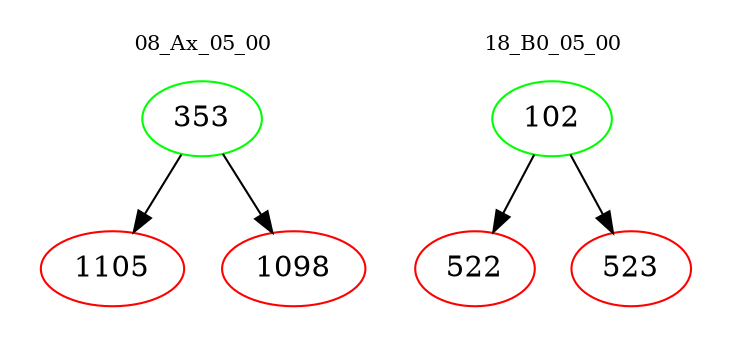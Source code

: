 digraph{
subgraph cluster_0 {
color = white
label = "08_Ax_05_00";
fontsize=10;
T0_353 [label="353", color="green"]
T0_353 -> T0_1105 [color="black"]
T0_1105 [label="1105", color="red"]
T0_353 -> T0_1098 [color="black"]
T0_1098 [label="1098", color="red"]
}
subgraph cluster_1 {
color = white
label = "18_B0_05_00";
fontsize=10;
T1_102 [label="102", color="green"]
T1_102 -> T1_522 [color="black"]
T1_522 [label="522", color="red"]
T1_102 -> T1_523 [color="black"]
T1_523 [label="523", color="red"]
}
}
